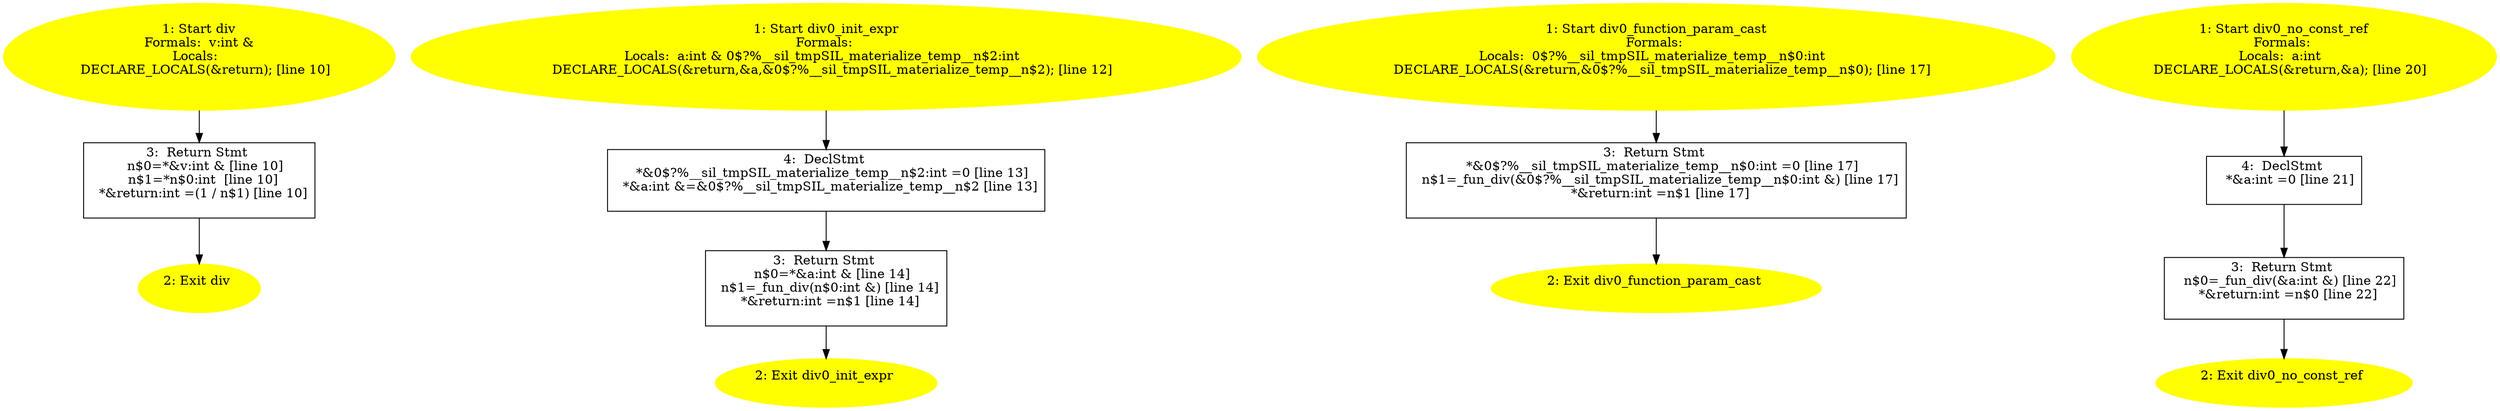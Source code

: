 /* @generated */
digraph iCFG {
"div{d41d8cd98f00b204e9800998ecf8427e_Z3divRKi}.39d9524168e8d58b0bbff1d3751abcd3_3" [label="3:  Return Stmt \n   n$0=*&v:int & [line 10]\n  n$1=*n$0:int  [line 10]\n  *&return:int =(1 / n$1) [line 10]\n " shape="box"]
	

	 "div{d41d8cd98f00b204e9800998ecf8427e_Z3divRKi}.39d9524168e8d58b0bbff1d3751abcd3_3" -> "div{d41d8cd98f00b204e9800998ecf8427e_Z3divRKi}.39d9524168e8d58b0bbff1d3751abcd3_2" ;
"div{d41d8cd98f00b204e9800998ecf8427e_Z3divRKi}.39d9524168e8d58b0bbff1d3751abcd3_2" [label="2: Exit div \n  " color=yellow style=filled]
	

"div{d41d8cd98f00b204e9800998ecf8427e_Z3divRKi}.39d9524168e8d58b0bbff1d3751abcd3_1" [label="1: Start div\nFormals:  v:int &\nLocals:  \n   DECLARE_LOCALS(&return); [line 10]\n " color=yellow style=filled]
	

	 "div{d41d8cd98f00b204e9800998ecf8427e_Z3divRKi}.39d9524168e8d58b0bbff1d3751abcd3_1" -> "div{d41d8cd98f00b204e9800998ecf8427e_Z3divRKi}.39d9524168e8d58b0bbff1d3751abcd3_3" ;
"div0_init_expr{d41d8cd98f00b204e9800998ecf8427e_Z14div0_init_exprv}.43474257137fb08f92628d5c868c3f9c_4" [label="4:  DeclStmt \n   *&0$?%__sil_tmpSIL_materialize_temp__n$2:int =0 [line 13]\n  *&a:int &=&0$?%__sil_tmpSIL_materialize_temp__n$2 [line 13]\n " shape="box"]
	

	 "div0_init_expr{d41d8cd98f00b204e9800998ecf8427e_Z14div0_init_exprv}.43474257137fb08f92628d5c868c3f9c_4" -> "div0_init_expr{d41d8cd98f00b204e9800998ecf8427e_Z14div0_init_exprv}.43474257137fb08f92628d5c868c3f9c_3" ;
"div0_init_expr{d41d8cd98f00b204e9800998ecf8427e_Z14div0_init_exprv}.43474257137fb08f92628d5c868c3f9c_3" [label="3:  Return Stmt \n   n$0=*&a:int & [line 14]\n  n$1=_fun_div(n$0:int &) [line 14]\n  *&return:int =n$1 [line 14]\n " shape="box"]
	

	 "div0_init_expr{d41d8cd98f00b204e9800998ecf8427e_Z14div0_init_exprv}.43474257137fb08f92628d5c868c3f9c_3" -> "div0_init_expr{d41d8cd98f00b204e9800998ecf8427e_Z14div0_init_exprv}.43474257137fb08f92628d5c868c3f9c_2" ;
"div0_init_expr{d41d8cd98f00b204e9800998ecf8427e_Z14div0_init_exprv}.43474257137fb08f92628d5c868c3f9c_2" [label="2: Exit div0_init_expr \n  " color=yellow style=filled]
	

"div0_init_expr{d41d8cd98f00b204e9800998ecf8427e_Z14div0_init_exprv}.43474257137fb08f92628d5c868c3f9c_1" [label="1: Start div0_init_expr\nFormals: \nLocals:  a:int & 0$?%__sil_tmpSIL_materialize_temp__n$2:int  \n   DECLARE_LOCALS(&return,&a,&0$?%__sil_tmpSIL_materialize_temp__n$2); [line 12]\n " color=yellow style=filled]
	

	 "div0_init_expr{d41d8cd98f00b204e9800998ecf8427e_Z14div0_init_exprv}.43474257137fb08f92628d5c868c3f9c_1" -> "div0_init_expr{d41d8cd98f00b204e9800998ecf8427e_Z14div0_init_exprv}.43474257137fb08f92628d5c868c3f9c_4" ;
"div0_function_param_cast{d41d8cd98f00b204e9800998ecf8427e_Z24div0_function_param_castv}.8211de6cea233afcbf1d3165fb3fcaf5_3" [label="3:  Return Stmt \n   *&0$?%__sil_tmpSIL_materialize_temp__n$0:int =0 [line 17]\n  n$1=_fun_div(&0$?%__sil_tmpSIL_materialize_temp__n$0:int &) [line 17]\n  *&return:int =n$1 [line 17]\n " shape="box"]
	

	 "div0_function_param_cast{d41d8cd98f00b204e9800998ecf8427e_Z24div0_function_param_castv}.8211de6cea233afcbf1d3165fb3fcaf5_3" -> "div0_function_param_cast{d41d8cd98f00b204e9800998ecf8427e_Z24div0_function_param_castv}.8211de6cea233afcbf1d3165fb3fcaf5_2" ;
"div0_function_param_cast{d41d8cd98f00b204e9800998ecf8427e_Z24div0_function_param_castv}.8211de6cea233afcbf1d3165fb3fcaf5_2" [label="2: Exit div0_function_param_cast \n  " color=yellow style=filled]
	

"div0_function_param_cast{d41d8cd98f00b204e9800998ecf8427e_Z24div0_function_param_castv}.8211de6cea233afcbf1d3165fb3fcaf5_1" [label="1: Start div0_function_param_cast\nFormals: \nLocals:  0$?%__sil_tmpSIL_materialize_temp__n$0:int  \n   DECLARE_LOCALS(&return,&0$?%__sil_tmpSIL_materialize_temp__n$0); [line 17]\n " color=yellow style=filled]
	

	 "div0_function_param_cast{d41d8cd98f00b204e9800998ecf8427e_Z24div0_function_param_castv}.8211de6cea233afcbf1d3165fb3fcaf5_1" -> "div0_function_param_cast{d41d8cd98f00b204e9800998ecf8427e_Z24div0_function_param_castv}.8211de6cea233afcbf1d3165fb3fcaf5_3" ;
"div0_no_const_ref{d41d8cd98f00b204e9800998ecf8427e_Z17div0_no_const_refv}.44806b92b5220283b5e72a589844f248_4" [label="4:  DeclStmt \n   *&a:int =0 [line 21]\n " shape="box"]
	

	 "div0_no_const_ref{d41d8cd98f00b204e9800998ecf8427e_Z17div0_no_const_refv}.44806b92b5220283b5e72a589844f248_4" -> "div0_no_const_ref{d41d8cd98f00b204e9800998ecf8427e_Z17div0_no_const_refv}.44806b92b5220283b5e72a589844f248_3" ;
"div0_no_const_ref{d41d8cd98f00b204e9800998ecf8427e_Z17div0_no_const_refv}.44806b92b5220283b5e72a589844f248_3" [label="3:  Return Stmt \n   n$0=_fun_div(&a:int &) [line 22]\n  *&return:int =n$0 [line 22]\n " shape="box"]
	

	 "div0_no_const_ref{d41d8cd98f00b204e9800998ecf8427e_Z17div0_no_const_refv}.44806b92b5220283b5e72a589844f248_3" -> "div0_no_const_ref{d41d8cd98f00b204e9800998ecf8427e_Z17div0_no_const_refv}.44806b92b5220283b5e72a589844f248_2" ;
"div0_no_const_ref{d41d8cd98f00b204e9800998ecf8427e_Z17div0_no_const_refv}.44806b92b5220283b5e72a589844f248_2" [label="2: Exit div0_no_const_ref \n  " color=yellow style=filled]
	

"div0_no_const_ref{d41d8cd98f00b204e9800998ecf8427e_Z17div0_no_const_refv}.44806b92b5220283b5e72a589844f248_1" [label="1: Start div0_no_const_ref\nFormals: \nLocals:  a:int  \n   DECLARE_LOCALS(&return,&a); [line 20]\n " color=yellow style=filled]
	

	 "div0_no_const_ref{d41d8cd98f00b204e9800998ecf8427e_Z17div0_no_const_refv}.44806b92b5220283b5e72a589844f248_1" -> "div0_no_const_ref{d41d8cd98f00b204e9800998ecf8427e_Z17div0_no_const_refv}.44806b92b5220283b5e72a589844f248_4" ;
}
